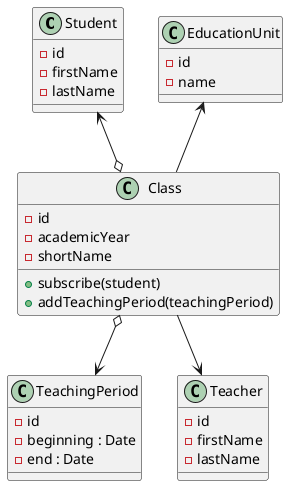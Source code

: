@startuml class_diagram
class Student {
    -id
    -firstName
    -lastName
}

class Class {
    -id
    -academicYear
    -shortName
    +subscribe(student)
    +addTeachingPeriod(teachingPeriod)
}

class TeachingPeriod {
    -id
    -beginning : Date
    -end : Date
}

class EducationUnit {
    -id
    -name
}

class Teacher {
    -id
    -firstName
    -lastName
}

Student <--o Class
Class --> Teacher
EducationUnit <-- Class
Class o--> TeachingPeriod

@enduml